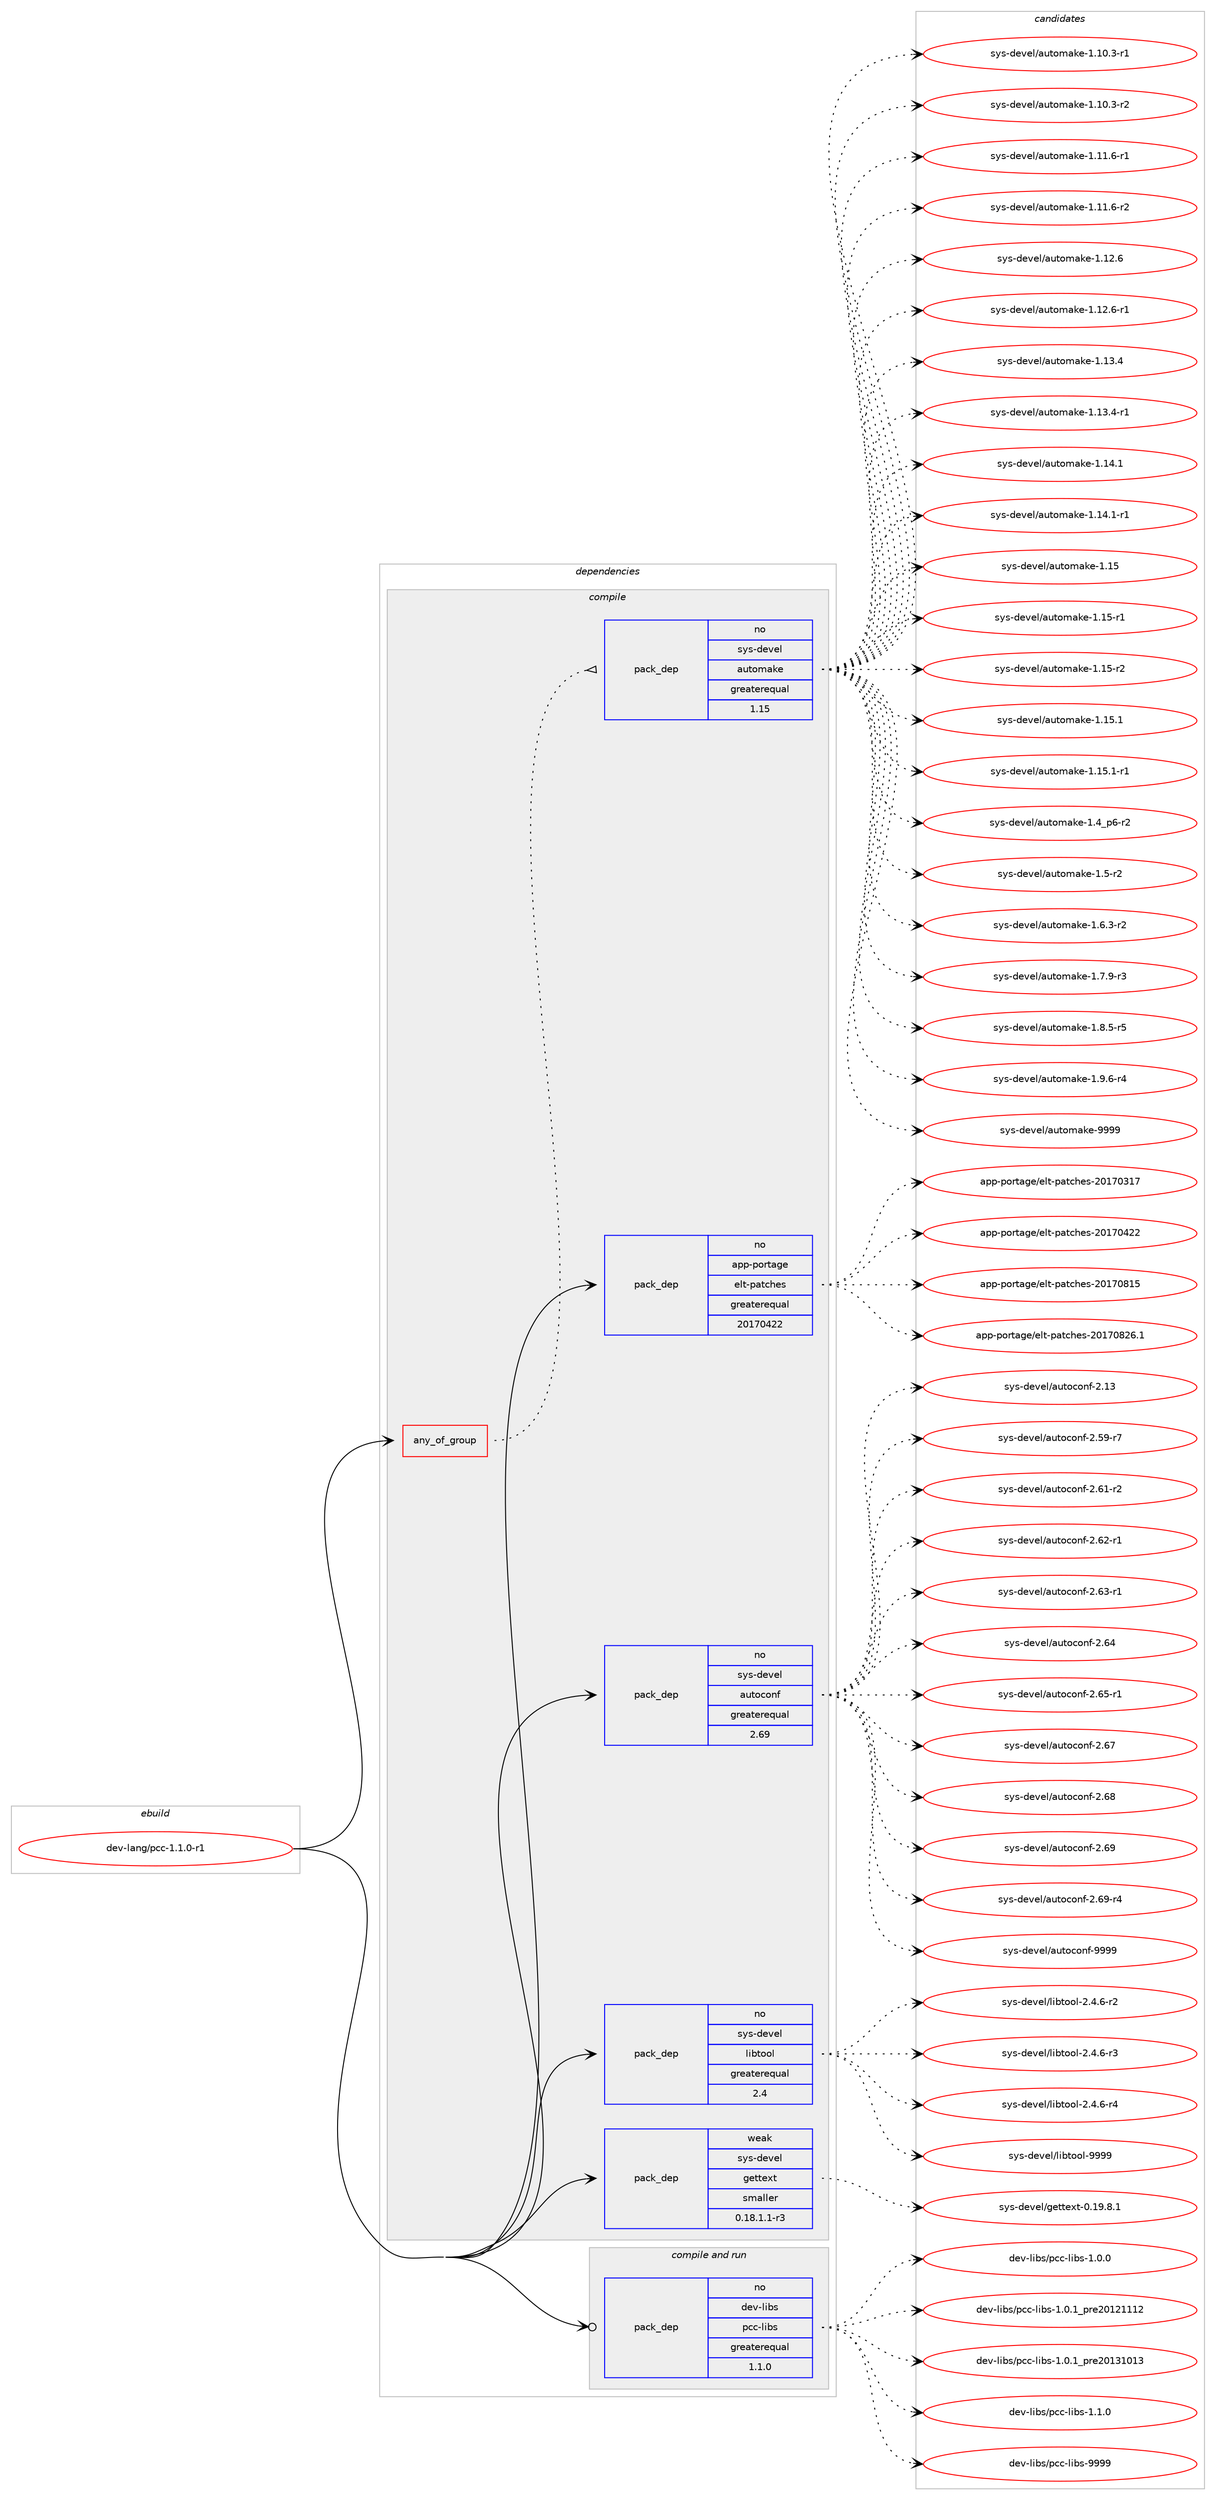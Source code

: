 digraph prolog {

# *************
# Graph options
# *************

newrank=true;
concentrate=true;
compound=true;
graph [rankdir=LR,fontname=Helvetica,fontsize=10,ranksep=1.5];#, ranksep=2.5, nodesep=0.2];
edge  [arrowhead=vee];
node  [fontname=Helvetica,fontsize=10];

# **********
# The ebuild
# **********

subgraph cluster_leftcol {
color=gray;
rank=same;
label=<<i>ebuild</i>>;
id [label="dev-lang/pcc-1.1.0-r1", color=red, width=4, href="../dev-lang/pcc-1.1.0-r1.svg"];
}

# ****************
# The dependencies
# ****************

subgraph cluster_midcol {
color=gray;
label=<<i>dependencies</i>>;
subgraph cluster_compile {
fillcolor="#eeeeee";
style=filled;
label=<<i>compile</i>>;
subgraph any3068 {
dependency107872 [label=<<TABLE BORDER="0" CELLBORDER="1" CELLSPACING="0" CELLPADDING="4"><TR><TD CELLPADDING="10">any_of_group</TD></TR></TABLE>>, shape=none, color=red];subgraph pack81627 {
dependency107873 [label=<<TABLE BORDER="0" CELLBORDER="1" CELLSPACING="0" CELLPADDING="4" WIDTH="220"><TR><TD ROWSPAN="6" CELLPADDING="30">pack_dep</TD></TR><TR><TD WIDTH="110">no</TD></TR><TR><TD>sys-devel</TD></TR><TR><TD>automake</TD></TR><TR><TD>greaterequal</TD></TR><TR><TD>1.15</TD></TR></TABLE>>, shape=none, color=blue];
}
dependency107872:e -> dependency107873:w [weight=20,style="dotted",arrowhead="oinv"];
}
id:e -> dependency107872:w [weight=20,style="solid",arrowhead="vee"];
subgraph pack81628 {
dependency107874 [label=<<TABLE BORDER="0" CELLBORDER="1" CELLSPACING="0" CELLPADDING="4" WIDTH="220"><TR><TD ROWSPAN="6" CELLPADDING="30">pack_dep</TD></TR><TR><TD WIDTH="110">no</TD></TR><TR><TD>app-portage</TD></TR><TR><TD>elt-patches</TD></TR><TR><TD>greaterequal</TD></TR><TR><TD>20170422</TD></TR></TABLE>>, shape=none, color=blue];
}
id:e -> dependency107874:w [weight=20,style="solid",arrowhead="vee"];
subgraph pack81629 {
dependency107875 [label=<<TABLE BORDER="0" CELLBORDER="1" CELLSPACING="0" CELLPADDING="4" WIDTH="220"><TR><TD ROWSPAN="6" CELLPADDING="30">pack_dep</TD></TR><TR><TD WIDTH="110">no</TD></TR><TR><TD>sys-devel</TD></TR><TR><TD>autoconf</TD></TR><TR><TD>greaterequal</TD></TR><TR><TD>2.69</TD></TR></TABLE>>, shape=none, color=blue];
}
id:e -> dependency107875:w [weight=20,style="solid",arrowhead="vee"];
subgraph pack81630 {
dependency107876 [label=<<TABLE BORDER="0" CELLBORDER="1" CELLSPACING="0" CELLPADDING="4" WIDTH="220"><TR><TD ROWSPAN="6" CELLPADDING="30">pack_dep</TD></TR><TR><TD WIDTH="110">no</TD></TR><TR><TD>sys-devel</TD></TR><TR><TD>libtool</TD></TR><TR><TD>greaterequal</TD></TR><TR><TD>2.4</TD></TR></TABLE>>, shape=none, color=blue];
}
id:e -> dependency107876:w [weight=20,style="solid",arrowhead="vee"];
subgraph pack81631 {
dependency107877 [label=<<TABLE BORDER="0" CELLBORDER="1" CELLSPACING="0" CELLPADDING="4" WIDTH="220"><TR><TD ROWSPAN="6" CELLPADDING="30">pack_dep</TD></TR><TR><TD WIDTH="110">weak</TD></TR><TR><TD>sys-devel</TD></TR><TR><TD>gettext</TD></TR><TR><TD>smaller</TD></TR><TR><TD>0.18.1.1-r3</TD></TR></TABLE>>, shape=none, color=blue];
}
id:e -> dependency107877:w [weight=20,style="solid",arrowhead="vee"];
}
subgraph cluster_compileandrun {
fillcolor="#eeeeee";
style=filled;
label=<<i>compile and run</i>>;
subgraph pack81632 {
dependency107878 [label=<<TABLE BORDER="0" CELLBORDER="1" CELLSPACING="0" CELLPADDING="4" WIDTH="220"><TR><TD ROWSPAN="6" CELLPADDING="30">pack_dep</TD></TR><TR><TD WIDTH="110">no</TD></TR><TR><TD>dev-libs</TD></TR><TR><TD>pcc-libs</TD></TR><TR><TD>greaterequal</TD></TR><TR><TD>1.1.0</TD></TR></TABLE>>, shape=none, color=blue];
}
id:e -> dependency107878:w [weight=20,style="solid",arrowhead="odotvee"];
}
subgraph cluster_run {
fillcolor="#eeeeee";
style=filled;
label=<<i>run</i>>;
}
}

# **************
# The candidates
# **************

subgraph cluster_choices {
rank=same;
color=gray;
label=<<i>candidates</i>>;

subgraph choice81627 {
color=black;
nodesep=1;
choice11512111545100101118101108479711711611110997107101454946494846514511449 [label="sys-devel/automake-1.10.3-r1", color=red, width=4,href="../sys-devel/automake-1.10.3-r1.svg"];
choice11512111545100101118101108479711711611110997107101454946494846514511450 [label="sys-devel/automake-1.10.3-r2", color=red, width=4,href="../sys-devel/automake-1.10.3-r2.svg"];
choice11512111545100101118101108479711711611110997107101454946494946544511449 [label="sys-devel/automake-1.11.6-r1", color=red, width=4,href="../sys-devel/automake-1.11.6-r1.svg"];
choice11512111545100101118101108479711711611110997107101454946494946544511450 [label="sys-devel/automake-1.11.6-r2", color=red, width=4,href="../sys-devel/automake-1.11.6-r2.svg"];
choice1151211154510010111810110847971171161111099710710145494649504654 [label="sys-devel/automake-1.12.6", color=red, width=4,href="../sys-devel/automake-1.12.6.svg"];
choice11512111545100101118101108479711711611110997107101454946495046544511449 [label="sys-devel/automake-1.12.6-r1", color=red, width=4,href="../sys-devel/automake-1.12.6-r1.svg"];
choice1151211154510010111810110847971171161111099710710145494649514652 [label="sys-devel/automake-1.13.4", color=red, width=4,href="../sys-devel/automake-1.13.4.svg"];
choice11512111545100101118101108479711711611110997107101454946495146524511449 [label="sys-devel/automake-1.13.4-r1", color=red, width=4,href="../sys-devel/automake-1.13.4-r1.svg"];
choice1151211154510010111810110847971171161111099710710145494649524649 [label="sys-devel/automake-1.14.1", color=red, width=4,href="../sys-devel/automake-1.14.1.svg"];
choice11512111545100101118101108479711711611110997107101454946495246494511449 [label="sys-devel/automake-1.14.1-r1", color=red, width=4,href="../sys-devel/automake-1.14.1-r1.svg"];
choice115121115451001011181011084797117116111109971071014549464953 [label="sys-devel/automake-1.15", color=red, width=4,href="../sys-devel/automake-1.15.svg"];
choice1151211154510010111810110847971171161111099710710145494649534511449 [label="sys-devel/automake-1.15-r1", color=red, width=4,href="../sys-devel/automake-1.15-r1.svg"];
choice1151211154510010111810110847971171161111099710710145494649534511450 [label="sys-devel/automake-1.15-r2", color=red, width=4,href="../sys-devel/automake-1.15-r2.svg"];
choice1151211154510010111810110847971171161111099710710145494649534649 [label="sys-devel/automake-1.15.1", color=red, width=4,href="../sys-devel/automake-1.15.1.svg"];
choice11512111545100101118101108479711711611110997107101454946495346494511449 [label="sys-devel/automake-1.15.1-r1", color=red, width=4,href="../sys-devel/automake-1.15.1-r1.svg"];
choice115121115451001011181011084797117116111109971071014549465295112544511450 [label="sys-devel/automake-1.4_p6-r2", color=red, width=4,href="../sys-devel/automake-1.4_p6-r2.svg"];
choice11512111545100101118101108479711711611110997107101454946534511450 [label="sys-devel/automake-1.5-r2", color=red, width=4,href="../sys-devel/automake-1.5-r2.svg"];
choice115121115451001011181011084797117116111109971071014549465446514511450 [label="sys-devel/automake-1.6.3-r2", color=red, width=4,href="../sys-devel/automake-1.6.3-r2.svg"];
choice115121115451001011181011084797117116111109971071014549465546574511451 [label="sys-devel/automake-1.7.9-r3", color=red, width=4,href="../sys-devel/automake-1.7.9-r3.svg"];
choice115121115451001011181011084797117116111109971071014549465646534511453 [label="sys-devel/automake-1.8.5-r5", color=red, width=4,href="../sys-devel/automake-1.8.5-r5.svg"];
choice115121115451001011181011084797117116111109971071014549465746544511452 [label="sys-devel/automake-1.9.6-r4", color=red, width=4,href="../sys-devel/automake-1.9.6-r4.svg"];
choice115121115451001011181011084797117116111109971071014557575757 [label="sys-devel/automake-9999", color=red, width=4,href="../sys-devel/automake-9999.svg"];
dependency107873:e -> choice11512111545100101118101108479711711611110997107101454946494846514511449:w [style=dotted,weight="100"];
dependency107873:e -> choice11512111545100101118101108479711711611110997107101454946494846514511450:w [style=dotted,weight="100"];
dependency107873:e -> choice11512111545100101118101108479711711611110997107101454946494946544511449:w [style=dotted,weight="100"];
dependency107873:e -> choice11512111545100101118101108479711711611110997107101454946494946544511450:w [style=dotted,weight="100"];
dependency107873:e -> choice1151211154510010111810110847971171161111099710710145494649504654:w [style=dotted,weight="100"];
dependency107873:e -> choice11512111545100101118101108479711711611110997107101454946495046544511449:w [style=dotted,weight="100"];
dependency107873:e -> choice1151211154510010111810110847971171161111099710710145494649514652:w [style=dotted,weight="100"];
dependency107873:e -> choice11512111545100101118101108479711711611110997107101454946495146524511449:w [style=dotted,weight="100"];
dependency107873:e -> choice1151211154510010111810110847971171161111099710710145494649524649:w [style=dotted,weight="100"];
dependency107873:e -> choice11512111545100101118101108479711711611110997107101454946495246494511449:w [style=dotted,weight="100"];
dependency107873:e -> choice115121115451001011181011084797117116111109971071014549464953:w [style=dotted,weight="100"];
dependency107873:e -> choice1151211154510010111810110847971171161111099710710145494649534511449:w [style=dotted,weight="100"];
dependency107873:e -> choice1151211154510010111810110847971171161111099710710145494649534511450:w [style=dotted,weight="100"];
dependency107873:e -> choice1151211154510010111810110847971171161111099710710145494649534649:w [style=dotted,weight="100"];
dependency107873:e -> choice11512111545100101118101108479711711611110997107101454946495346494511449:w [style=dotted,weight="100"];
dependency107873:e -> choice115121115451001011181011084797117116111109971071014549465295112544511450:w [style=dotted,weight="100"];
dependency107873:e -> choice11512111545100101118101108479711711611110997107101454946534511450:w [style=dotted,weight="100"];
dependency107873:e -> choice115121115451001011181011084797117116111109971071014549465446514511450:w [style=dotted,weight="100"];
dependency107873:e -> choice115121115451001011181011084797117116111109971071014549465546574511451:w [style=dotted,weight="100"];
dependency107873:e -> choice115121115451001011181011084797117116111109971071014549465646534511453:w [style=dotted,weight="100"];
dependency107873:e -> choice115121115451001011181011084797117116111109971071014549465746544511452:w [style=dotted,weight="100"];
dependency107873:e -> choice115121115451001011181011084797117116111109971071014557575757:w [style=dotted,weight="100"];
}
subgraph choice81628 {
color=black;
nodesep=1;
choice97112112451121111141169710310147101108116451129711699104101115455048495548514955 [label="app-portage/elt-patches-20170317", color=red, width=4,href="../app-portage/elt-patches-20170317.svg"];
choice97112112451121111141169710310147101108116451129711699104101115455048495548525050 [label="app-portage/elt-patches-20170422", color=red, width=4,href="../app-portage/elt-patches-20170422.svg"];
choice97112112451121111141169710310147101108116451129711699104101115455048495548564953 [label="app-portage/elt-patches-20170815", color=red, width=4,href="../app-portage/elt-patches-20170815.svg"];
choice971121124511211111411697103101471011081164511297116991041011154550484955485650544649 [label="app-portage/elt-patches-20170826.1", color=red, width=4,href="../app-portage/elt-patches-20170826.1.svg"];
dependency107874:e -> choice97112112451121111141169710310147101108116451129711699104101115455048495548514955:w [style=dotted,weight="100"];
dependency107874:e -> choice97112112451121111141169710310147101108116451129711699104101115455048495548525050:w [style=dotted,weight="100"];
dependency107874:e -> choice97112112451121111141169710310147101108116451129711699104101115455048495548564953:w [style=dotted,weight="100"];
dependency107874:e -> choice971121124511211111411697103101471011081164511297116991041011154550484955485650544649:w [style=dotted,weight="100"];
}
subgraph choice81629 {
color=black;
nodesep=1;
choice115121115451001011181011084797117116111991111101024550464951 [label="sys-devel/autoconf-2.13", color=red, width=4,href="../sys-devel/autoconf-2.13.svg"];
choice1151211154510010111810110847971171161119911111010245504653574511455 [label="sys-devel/autoconf-2.59-r7", color=red, width=4,href="../sys-devel/autoconf-2.59-r7.svg"];
choice1151211154510010111810110847971171161119911111010245504654494511450 [label="sys-devel/autoconf-2.61-r2", color=red, width=4,href="../sys-devel/autoconf-2.61-r2.svg"];
choice1151211154510010111810110847971171161119911111010245504654504511449 [label="sys-devel/autoconf-2.62-r1", color=red, width=4,href="../sys-devel/autoconf-2.62-r1.svg"];
choice1151211154510010111810110847971171161119911111010245504654514511449 [label="sys-devel/autoconf-2.63-r1", color=red, width=4,href="../sys-devel/autoconf-2.63-r1.svg"];
choice115121115451001011181011084797117116111991111101024550465452 [label="sys-devel/autoconf-2.64", color=red, width=4,href="../sys-devel/autoconf-2.64.svg"];
choice1151211154510010111810110847971171161119911111010245504654534511449 [label="sys-devel/autoconf-2.65-r1", color=red, width=4,href="../sys-devel/autoconf-2.65-r1.svg"];
choice115121115451001011181011084797117116111991111101024550465455 [label="sys-devel/autoconf-2.67", color=red, width=4,href="../sys-devel/autoconf-2.67.svg"];
choice115121115451001011181011084797117116111991111101024550465456 [label="sys-devel/autoconf-2.68", color=red, width=4,href="../sys-devel/autoconf-2.68.svg"];
choice115121115451001011181011084797117116111991111101024550465457 [label="sys-devel/autoconf-2.69", color=red, width=4,href="../sys-devel/autoconf-2.69.svg"];
choice1151211154510010111810110847971171161119911111010245504654574511452 [label="sys-devel/autoconf-2.69-r4", color=red, width=4,href="../sys-devel/autoconf-2.69-r4.svg"];
choice115121115451001011181011084797117116111991111101024557575757 [label="sys-devel/autoconf-9999", color=red, width=4,href="../sys-devel/autoconf-9999.svg"];
dependency107875:e -> choice115121115451001011181011084797117116111991111101024550464951:w [style=dotted,weight="100"];
dependency107875:e -> choice1151211154510010111810110847971171161119911111010245504653574511455:w [style=dotted,weight="100"];
dependency107875:e -> choice1151211154510010111810110847971171161119911111010245504654494511450:w [style=dotted,weight="100"];
dependency107875:e -> choice1151211154510010111810110847971171161119911111010245504654504511449:w [style=dotted,weight="100"];
dependency107875:e -> choice1151211154510010111810110847971171161119911111010245504654514511449:w [style=dotted,weight="100"];
dependency107875:e -> choice115121115451001011181011084797117116111991111101024550465452:w [style=dotted,weight="100"];
dependency107875:e -> choice1151211154510010111810110847971171161119911111010245504654534511449:w [style=dotted,weight="100"];
dependency107875:e -> choice115121115451001011181011084797117116111991111101024550465455:w [style=dotted,weight="100"];
dependency107875:e -> choice115121115451001011181011084797117116111991111101024550465456:w [style=dotted,weight="100"];
dependency107875:e -> choice115121115451001011181011084797117116111991111101024550465457:w [style=dotted,weight="100"];
dependency107875:e -> choice1151211154510010111810110847971171161119911111010245504654574511452:w [style=dotted,weight="100"];
dependency107875:e -> choice115121115451001011181011084797117116111991111101024557575757:w [style=dotted,weight="100"];
}
subgraph choice81630 {
color=black;
nodesep=1;
choice1151211154510010111810110847108105981161111111084550465246544511450 [label="sys-devel/libtool-2.4.6-r2", color=red, width=4,href="../sys-devel/libtool-2.4.6-r2.svg"];
choice1151211154510010111810110847108105981161111111084550465246544511451 [label="sys-devel/libtool-2.4.6-r3", color=red, width=4,href="../sys-devel/libtool-2.4.6-r3.svg"];
choice1151211154510010111810110847108105981161111111084550465246544511452 [label="sys-devel/libtool-2.4.6-r4", color=red, width=4,href="../sys-devel/libtool-2.4.6-r4.svg"];
choice1151211154510010111810110847108105981161111111084557575757 [label="sys-devel/libtool-9999", color=red, width=4,href="../sys-devel/libtool-9999.svg"];
dependency107876:e -> choice1151211154510010111810110847108105981161111111084550465246544511450:w [style=dotted,weight="100"];
dependency107876:e -> choice1151211154510010111810110847108105981161111111084550465246544511451:w [style=dotted,weight="100"];
dependency107876:e -> choice1151211154510010111810110847108105981161111111084550465246544511452:w [style=dotted,weight="100"];
dependency107876:e -> choice1151211154510010111810110847108105981161111111084557575757:w [style=dotted,weight="100"];
}
subgraph choice81631 {
color=black;
nodesep=1;
choice1151211154510010111810110847103101116116101120116454846495746564649 [label="sys-devel/gettext-0.19.8.1", color=red, width=4,href="../sys-devel/gettext-0.19.8.1.svg"];
dependency107877:e -> choice1151211154510010111810110847103101116116101120116454846495746564649:w [style=dotted,weight="100"];
}
subgraph choice81632 {
color=black;
nodesep=1;
choice10010111845108105981154711299994510810598115454946484648 [label="dev-libs/pcc-libs-1.0.0", color=red, width=4,href="../dev-libs/pcc-libs-1.0.0.svg"];
choice10010111845108105981154711299994510810598115454946484649951121141015048495049494950 [label="dev-libs/pcc-libs-1.0.1_pre20121112", color=red, width=4,href="../dev-libs/pcc-libs-1.0.1_pre20121112.svg"];
choice10010111845108105981154711299994510810598115454946484649951121141015048495149484951 [label="dev-libs/pcc-libs-1.0.1_pre20131013", color=red, width=4,href="../dev-libs/pcc-libs-1.0.1_pre20131013.svg"];
choice10010111845108105981154711299994510810598115454946494648 [label="dev-libs/pcc-libs-1.1.0", color=red, width=4,href="../dev-libs/pcc-libs-1.1.0.svg"];
choice100101118451081059811547112999945108105981154557575757 [label="dev-libs/pcc-libs-9999", color=red, width=4,href="../dev-libs/pcc-libs-9999.svg"];
dependency107878:e -> choice10010111845108105981154711299994510810598115454946484648:w [style=dotted,weight="100"];
dependency107878:e -> choice10010111845108105981154711299994510810598115454946484649951121141015048495049494950:w [style=dotted,weight="100"];
dependency107878:e -> choice10010111845108105981154711299994510810598115454946484649951121141015048495149484951:w [style=dotted,weight="100"];
dependency107878:e -> choice10010111845108105981154711299994510810598115454946494648:w [style=dotted,weight="100"];
dependency107878:e -> choice100101118451081059811547112999945108105981154557575757:w [style=dotted,weight="100"];
}
}

}
